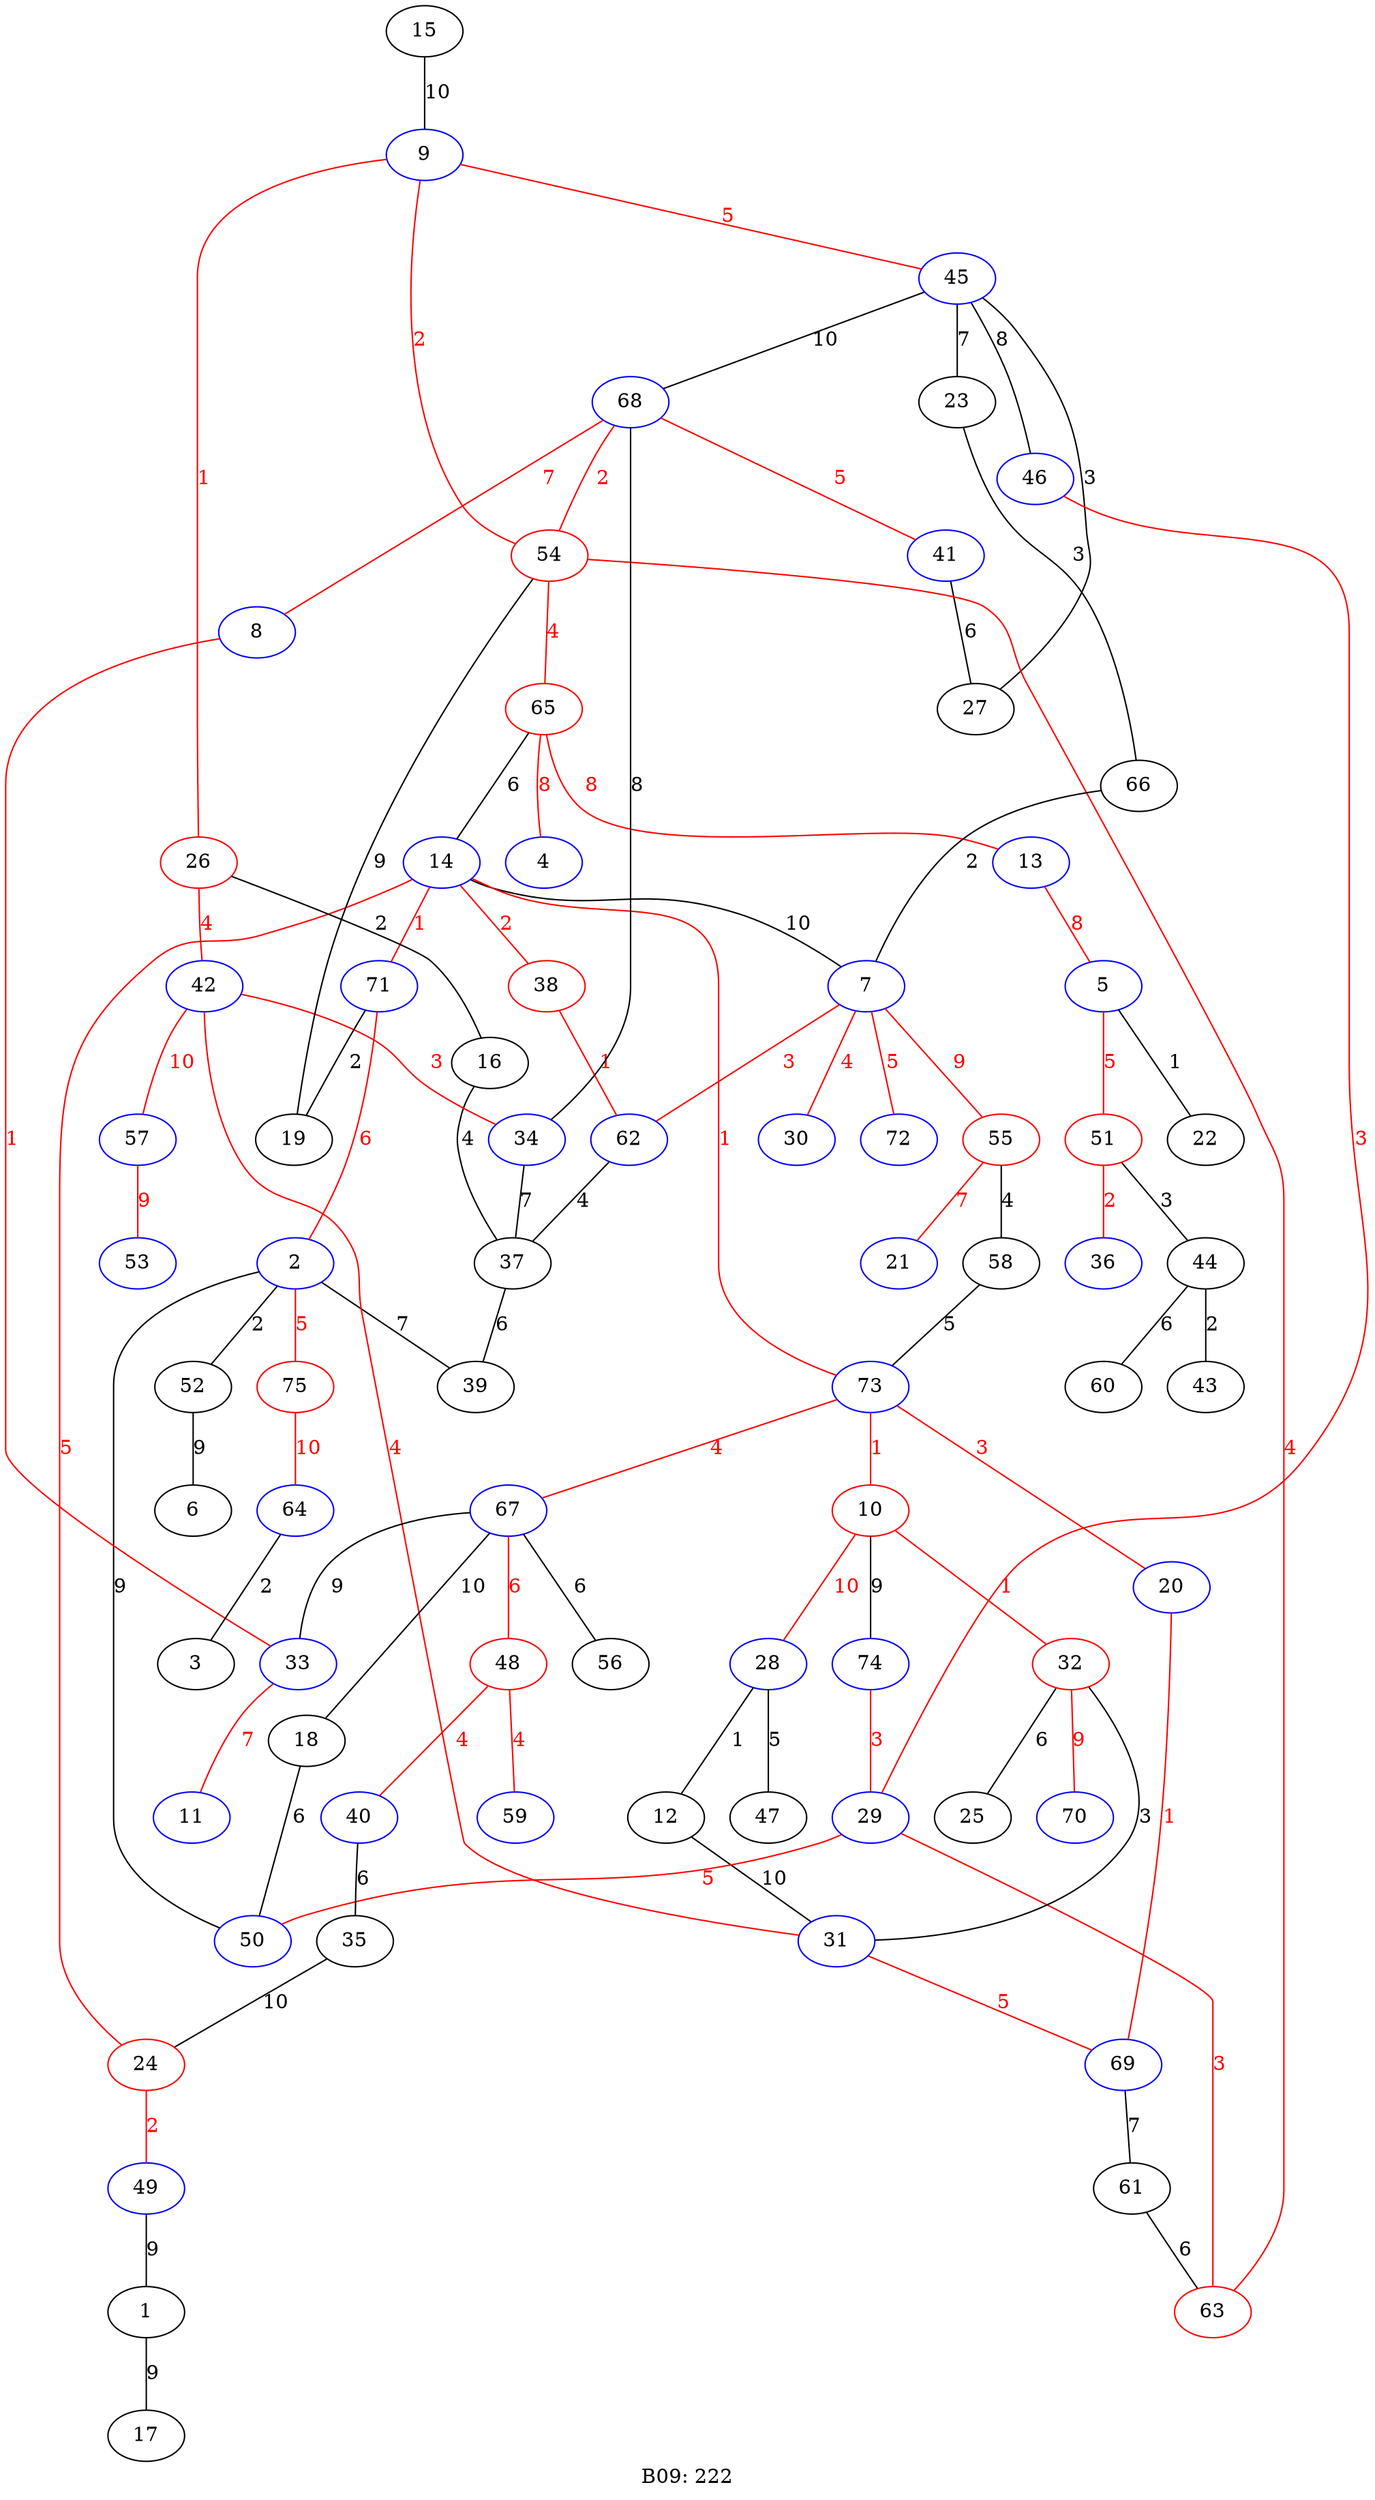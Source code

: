 strict graph G {
  label="B09: 222";
  1 [ ];
  2 [ color="blue" ];
  3 [ ];
  4 [ color="blue" ];
  5 [ color="blue" ];
  6 [ ];
  7 [ color="blue" ];
  8 [ color="blue" ];
  9 [ color="blue" ];
  10 [ color="red" ];
  11 [ color="blue" ];
  12 [ ];
  13 [ color="blue" ];
  14 [ color="blue" ];
  15 [ ];
  16 [ ];
  17 [ ];
  18 [ ];
  19 [ ];
  20 [ color="blue" ];
  21 [ color="blue" ];
  22 [ ];
  23 [ ];
  24 [ color="red" ];
  25 [ ];
  26 [ color="red" ];
  27 [ ];
  28 [ color="blue" ];
  29 [ color="blue" ];
  30 [ color="blue" ];
  31 [ color="blue" ];
  32 [ color="red" ];
  33 [ color="blue" ];
  34 [ color="blue" ];
  35 [ ];
  36 [ color="blue" ];
  37 [ ];
  38 [ color="red" ];
  39 [ ];
  40 [ color="blue" ];
  41 [ color="blue" ];
  42 [ color="blue" ];
  43 [ ];
  44 [ ];
  45 [ color="blue" ];
  46 [ color="blue" ];
  47 [ ];
  48 [ color="red" ];
  49 [ color="blue" ];
  50 [ color="blue" ];
  51 [ color="red" ];
  52 [ ];
  53 [ color="blue" ];
  54 [ color="red" ];
  55 [ color="red" ];
  56 [ ];
  57 [ color="blue" ];
  58 [ ];
  59 [ color="blue" ];
  60 [ ];
  61 [ ];
  62 [ color="blue" ];
  63 [ color="red" ];
  64 [ color="blue" ];
  65 [ color="red" ];
  66 [ ];
  67 [ color="blue" ];
  68 [ color="blue" ];
  69 [ color="blue" ];
  70 [ color="blue" ];
  71 [ color="blue" ];
  72 [ color="blue" ];
  73 [ color="blue" ];
  74 [ color="blue" ];
  75 [ color="red" ];
  1 -- 17 [ label="9" ];
  2 -- 39 [ label="7" ];
  2 -- 50 [ label="9" ];
  2 -- 52 [ label="2" ];
  2 -- 75 [ color="red" fontcolor="red" label="5" ];
  5 -- 22 [ label="1" ];
  5 -- 51 [ color="red" fontcolor="red" label="5" ];
  7 -- 30 [ color="red" fontcolor="red" label="4" ];
  7 -- 55 [ color="red" fontcolor="red" label="9" ];
  7 -- 62 [ color="red" fontcolor="red" label="3" ];
  7 -- 72 [ color="red" fontcolor="red" label="5" ];
  8 -- 33 [ color="red" fontcolor="red" label="1" ];
  9 -- 26 [ color="red" fontcolor="red" label="1" ];
  9 -- 45 [ color="red" fontcolor="red" label="5" ];
  9 -- 54 [ color="red" fontcolor="red" label="2" ];
  10 -- 28 [ color="red" fontcolor="red" label="10" ];
  10 -- 32 [ color="red" fontcolor="red" label="1" ];
  10 -- 74 [ label="9" ];
  12 -- 31 [ label="10" ];
  13 -- 5 [ color="red" fontcolor="red" label="8" ];
  14 -- 7 [ label="10" ];
  14 -- 24 [ color="red" fontcolor="red" label="5" ];
  14 -- 38 [ color="red" fontcolor="red" label="2" ];
  14 -- 71 [ color="red" fontcolor="red" label="1" ];
  14 -- 73 [ color="red" fontcolor="red" label="1" ];
  15 -- 9 [ label="10" ];
  16 -- 37 [ label="4" ];
  18 -- 50 [ label="6" ];
  20 -- 69 [ color="red" fontcolor="red" label="1" ];
  23 -- 66 [ label="3" ];
  24 -- 49 [ color="red" fontcolor="red" label="2" ];
  26 -- 16 [ label="2" ];
  26 -- 42 [ color="red" fontcolor="red" label="4" ];
  28 -- 12 [ label="1" ];
  28 -- 47 [ label="5" ];
  29 -- 50 [ color="red" fontcolor="red" label="5" ];
  29 -- 63 [ color="red" fontcolor="red" label="3" ];
  31 -- 69 [ color="red" fontcolor="red" label="5" ];
  32 -- 25 [ label="6" ];
  32 -- 31 [ label="3" ];
  32 -- 70 [ color="red" fontcolor="red" label="9" ];
  33 -- 11 [ color="red" fontcolor="red" label="7" ];
  34 -- 37 [ label="7" ];
  35 -- 24 [ label="10" ];
  37 -- 39 [ label="6" ];
  38 -- 62 [ color="red" fontcolor="red" label="1" ];
  40 -- 35 [ label="6" ];
  41 -- 27 [ label="6" ];
  42 -- 31 [ color="red" fontcolor="red" label="4" ];
  42 -- 34 [ color="red" fontcolor="red" label="3" ];
  42 -- 57 [ color="red" fontcolor="red" label="10" ];
  44 -- 43 [ label="2" ];
  44 -- 60 [ label="6" ];
  45 -- 23 [ label="7" ];
  45 -- 27 [ label="3" ];
  45 -- 46 [ label="8" ];
  45 -- 68 [ label="10" ];
  46 -- 29 [ color="red" fontcolor="red" label="3" ];
  48 -- 40 [ color="red" fontcolor="red" label="4" ];
  48 -- 59 [ color="red" fontcolor="red" label="4" ];
  49 -- 1 [ label="9" ];
  51 -- 36 [ color="red" fontcolor="red" label="2" ];
  51 -- 44 [ label="3" ];
  52 -- 6 [ label="9" ];
  54 -- 19 [ label="9" ];
  54 -- 63 [ color="red" fontcolor="red" label="4" ];
  54 -- 65 [ color="red" fontcolor="red" label="4" ];
  55 -- 21 [ color="red" fontcolor="red" label="7" ];
  55 -- 58 [ label="4" ];
  57 -- 53 [ color="red" fontcolor="red" label="9" ];
  58 -- 73 [ label="5" ];
  61 -- 63 [ label="6" ];
  62 -- 37 [ label="4" ];
  64 -- 3 [ label="2" ];
  65 -- 4 [ color="red" fontcolor="red" label="8" ];
  65 -- 13 [ color="red" fontcolor="red" label="8" ];
  65 -- 14 [ label="6" ];
  66 -- 7 [ label="2" ];
  67 -- 18 [ label="10" ];
  67 -- 33 [ label="9" ];
  67 -- 48 [ color="red" fontcolor="red" label="6" ];
  67 -- 56 [ label="6" ];
  68 -- 8 [ color="red" fontcolor="red" label="7" ];
  68 -- 34 [ label="8" ];
  68 -- 41 [ color="red" fontcolor="red" label="5" ];
  68 -- 54 [ color="red" fontcolor="red" label="2" ];
  69 -- 61 [ label="7" ];
  71 -- 2 [ color="red" fontcolor="red" label="6" ];
  71 -- 19 [ label="2" ];
  73 -- 10 [ color="red" fontcolor="red" label="1" ];
  73 -- 20 [ color="red" fontcolor="red" label="3" ];
  73 -- 67 [ color="red" fontcolor="red" label="4" ];
  74 -- 29 [ color="red" fontcolor="red" label="3" ];
  75 -- 64 [ color="red" fontcolor="red" label="10" ];
}
